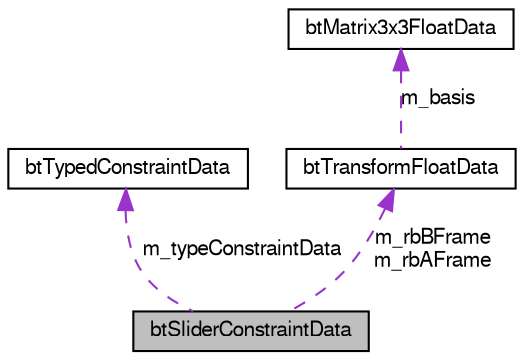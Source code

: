 digraph G
{
  bgcolor="transparent";
  edge [fontname="FreeSans",fontsize=10,labelfontname="FreeSans",labelfontsize=10];
  node [fontname="FreeSans",fontsize=10,shape=record];
  Node1 [label="btSliderConstraintData",height=0.2,width=0.4,color="black", fillcolor="grey75", style="filled" fontcolor="black"];
  Node2 -> Node1 [dir=back,color="darkorchid3",fontsize=10,style="dashed",label="m_typeConstraintData"];
  Node2 [label="btTypedConstraintData",height=0.2,width=0.4,color="black",URL="$structbt_typed_constraint_data.html",tooltip="this structure is not used, except for loading pre-2.82 .bullet files"];
  Node3 -> Node1 [dir=back,color="darkorchid3",fontsize=10,style="dashed",label="m_rbBFrame\nm_rbAFrame"];
  Node3 [label="btTransformFloatData",height=0.2,width=0.4,color="black",URL="$structbt_transform_float_data.html",tooltip="for serialization"];
  Node4 -> Node3 [dir=back,color="darkorchid3",fontsize=10,style="dashed",label="m_basis"];
  Node4 [label="btMatrix3x3FloatData",height=0.2,width=0.4,color="black",URL="$structbt_matrix3x3_float_data.html",tooltip="for serialization"];
}
